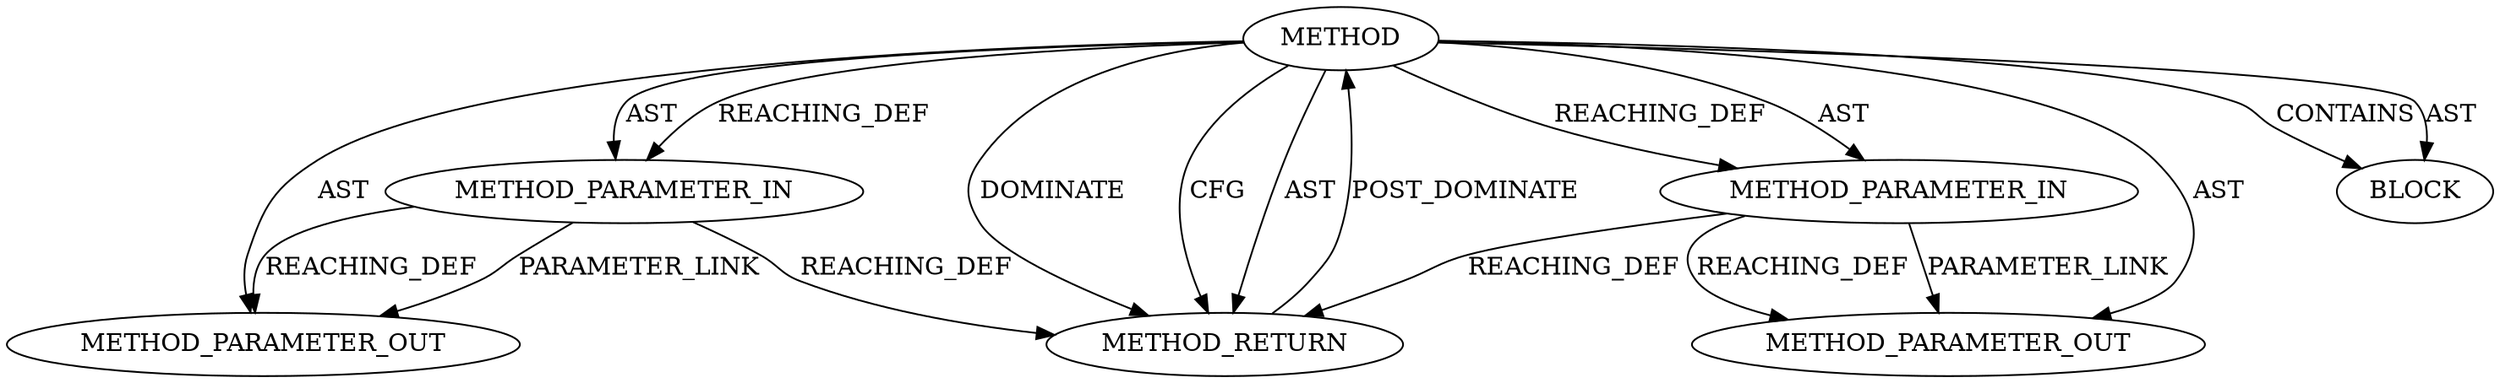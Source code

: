 digraph {
  12803 [label=METHOD AST_PARENT_TYPE="NAMESPACE_BLOCK" AST_PARENT_FULL_NAME="<global>" ORDER=0 CODE="<empty>" FULL_NAME="PTR_ALIGN" IS_EXTERNAL=true FILENAME="<empty>" SIGNATURE="" NAME="PTR_ALIGN"]
  13557 [label=METHOD_PARAMETER_OUT ORDER=2 CODE="p2" IS_VARIADIC=false TYPE_FULL_NAME="ANY" EVALUATION_STRATEGY="BY_VALUE" INDEX=2 NAME="p2"]
  12805 [label=METHOD_PARAMETER_IN ORDER=2 CODE="p2" IS_VARIADIC=false TYPE_FULL_NAME="ANY" EVALUATION_STRATEGY="BY_VALUE" INDEX=2 NAME="p2"]
  12806 [label=BLOCK ORDER=1 ARGUMENT_INDEX=1 CODE="<empty>" TYPE_FULL_NAME="ANY"]
  12807 [label=METHOD_RETURN ORDER=2 CODE="RET" TYPE_FULL_NAME="ANY" EVALUATION_STRATEGY="BY_VALUE"]
  13556 [label=METHOD_PARAMETER_OUT ORDER=1 CODE="p1" IS_VARIADIC=false TYPE_FULL_NAME="ANY" EVALUATION_STRATEGY="BY_VALUE" INDEX=1 NAME="p1"]
  12804 [label=METHOD_PARAMETER_IN ORDER=1 CODE="p1" IS_VARIADIC=false TYPE_FULL_NAME="ANY" EVALUATION_STRATEGY="BY_VALUE" INDEX=1 NAME="p1"]
  12803 -> 12806 [label=CONTAINS ]
  12803 -> 12804 [label=REACHING_DEF VARIABLE=""]
  12807 -> 12803 [label=POST_DOMINATE ]
  12803 -> 12807 [label=DOMINATE ]
  12804 -> 13556 [label=REACHING_DEF VARIABLE="p1"]
  12803 -> 12805 [label=AST ]
  12804 -> 13556 [label=PARAMETER_LINK ]
  12803 -> 13556 [label=AST ]
  12805 -> 12807 [label=REACHING_DEF VARIABLE="p2"]
  12803 -> 12805 [label=REACHING_DEF VARIABLE=""]
  12803 -> 12804 [label=AST ]
  12804 -> 12807 [label=REACHING_DEF VARIABLE="p1"]
  12803 -> 13557 [label=AST ]
  12803 -> 12807 [label=CFG ]
  12803 -> 12807 [label=AST ]
  12803 -> 12806 [label=AST ]
  12805 -> 13557 [label=REACHING_DEF VARIABLE="p2"]
  12805 -> 13557 [label=PARAMETER_LINK ]
}
